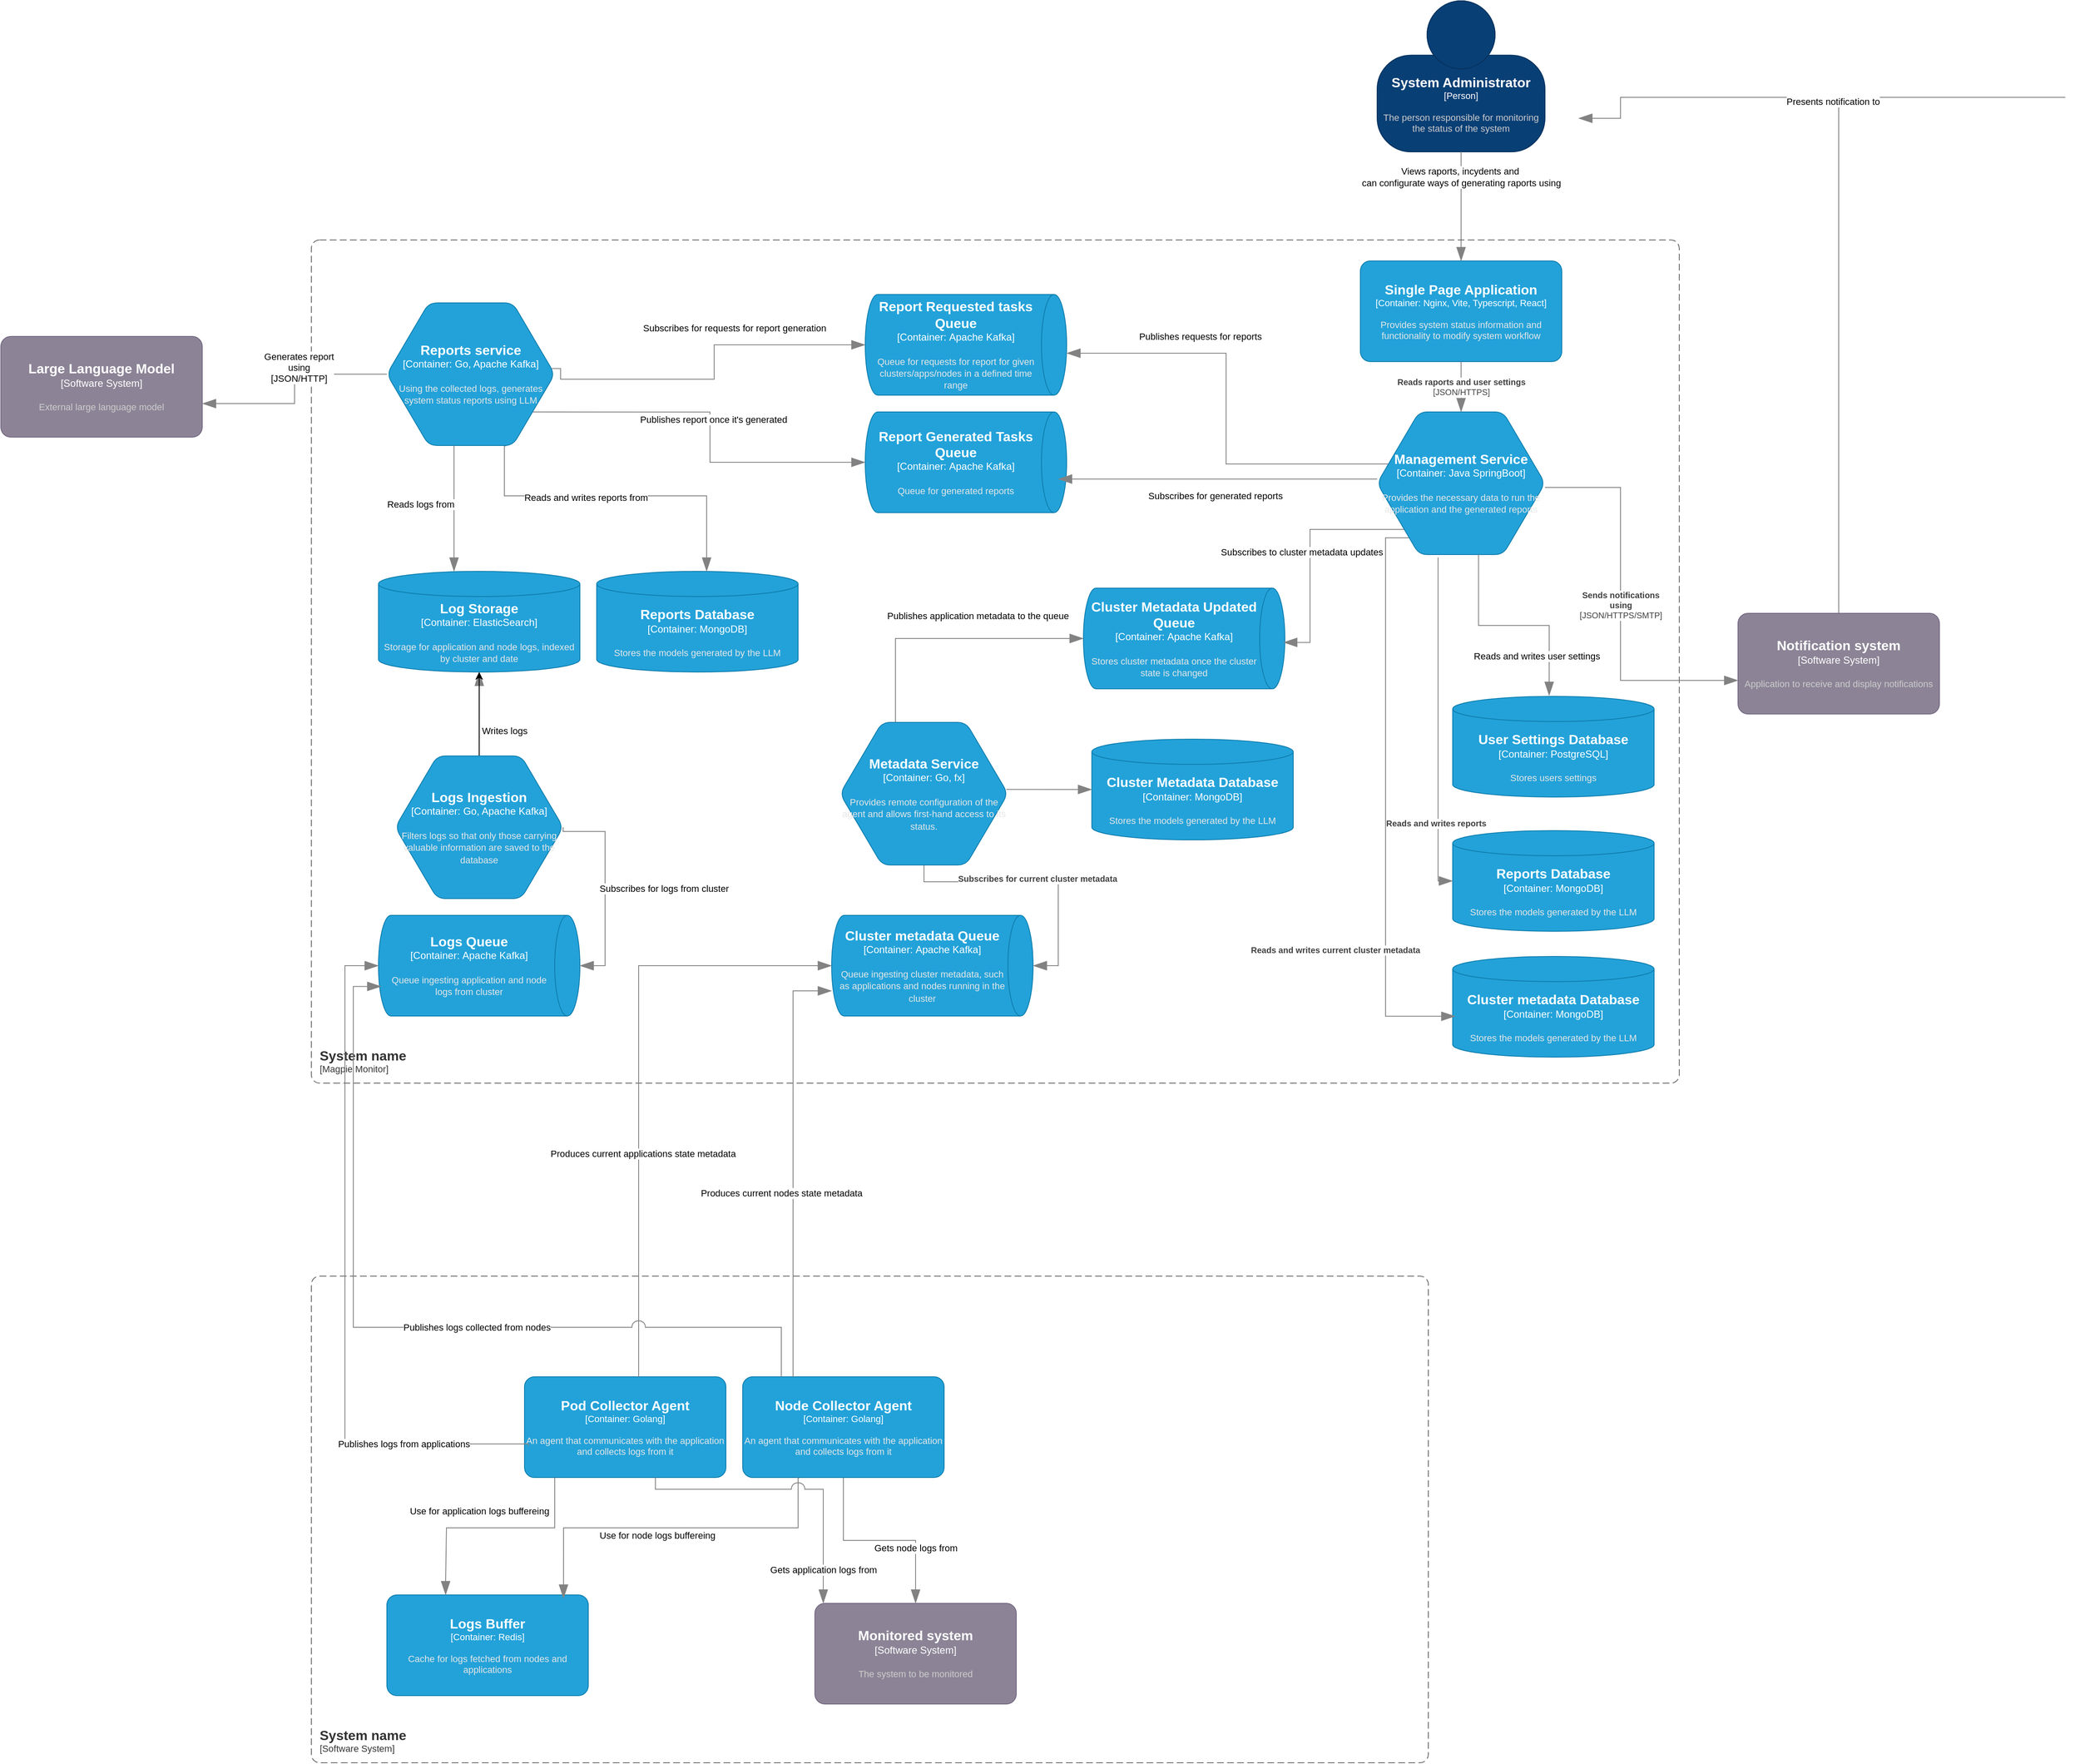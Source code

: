 <mxfile version="24.8.8">
  <diagram name="Strona-1" id="r-6NvSKqyRKvIeXgEale">
    <mxGraphModel dx="3084" dy="3438" grid="1" gridSize="10" guides="1" tooltips="1" connect="1" arrows="1" fold="1" page="1" pageScale="1" pageWidth="827" pageHeight="1169" math="0" shadow="0">
      <root>
        <mxCell id="0" />
        <mxCell id="1" parent="0" />
        <object placeholders="1" c4Name="System Administrator" c4Type="Person" c4Description="The person responsible for monitoring the status of the system" label="&lt;font style=&quot;font-size: 16px&quot;&gt;&lt;b&gt;%c4Name%&lt;/b&gt;&lt;/font&gt;&lt;div&gt;[%c4Type%]&lt;/div&gt;&lt;br&gt;&lt;div&gt;&lt;font style=&quot;font-size: 11px&quot;&gt;&lt;font color=&quot;#cccccc&quot;&gt;%c4Description%&lt;/font&gt;&lt;/div&gt;" id="ZAhxkZwERCSujFTvZFaI-46">
          <mxCell style="html=1;fontSize=11;dashed=0;whiteSpace=wrap;fillColor=#083F75;strokeColor=#06315C;fontColor=#ffffff;shape=mxgraph.c4.person2;align=center;metaEdit=1;points=[[0.5,0,0],[1,0.5,0],[1,0.75,0],[0.75,1,0],[0.5,1,0],[0.25,1,0],[0,0.75,0],[0,0.5,0]];resizable=0;" parent="1" vertex="1">
            <mxGeometry x="1180" y="-90" width="200" height="180" as="geometry" />
          </mxCell>
        </object>
        <object placeholders="1" c4Name="Monitored system" c4Type="Software System" c4Description="The system to be monitored" label="&lt;font style=&quot;font-size: 16px&quot;&gt;&lt;b&gt;%c4Name%&lt;/b&gt;&lt;/font&gt;&lt;div&gt;[%c4Type%]&lt;/div&gt;&lt;br&gt;&lt;div&gt;&lt;font style=&quot;font-size: 11px&quot;&gt;&lt;font color=&quot;#cccccc&quot;&gt;%c4Description%&lt;/font&gt;&lt;/div&gt;" id="ZAhxkZwERCSujFTvZFaI-48">
          <mxCell style="rounded=1;whiteSpace=wrap;html=1;labelBackgroundColor=none;fillColor=#8C8496;fontColor=#ffffff;align=center;arcSize=10;strokeColor=#736782;metaEdit=1;resizable=0;points=[[0.25,0,0],[0.5,0,0],[0.75,0,0],[1,0.25,0],[1,0.5,0],[1,0.75,0],[0.75,1,0],[0.5,1,0],[0.25,1,0],[0,0.75,0],[0,0.5,0],[0,0.25,0]];" parent="1" vertex="1">
            <mxGeometry x="510" y="1820" width="240" height="120" as="geometry" />
          </mxCell>
        </object>
        <object placeholders="1" c4Type="Relationship" id="ZAhxkZwERCSujFTvZFaI-51">
          <mxCell style="endArrow=blockThin;html=1;fontSize=10;fontColor=#404040;strokeWidth=1;endFill=1;strokeColor=#828282;elbow=vertical;metaEdit=1;endSize=14;startSize=14;jumpStyle=arc;jumpSize=16;rounded=0;edgeStyle=orthogonalEdgeStyle;exitX=0.5;exitY=1;exitDx=0;exitDy=0;exitPerimeter=0;entryX=0.5;entryY=0;entryDx=0;entryDy=0;entryPerimeter=0;" parent="1" source="ZAhxkZwERCSujFTvZFaI-46" target="ZAhxkZwERCSujFTvZFaI-63" edge="1">
            <mxGeometry width="240" relative="1" as="geometry">
              <mxPoint x="260" y="300" as="sourcePoint" />
              <mxPoint x="305" y="150" as="targetPoint" />
              <Array as="points">
                <mxPoint x="1280" y="90" />
              </Array>
            </mxGeometry>
          </mxCell>
        </object>
        <mxCell id="ZAhxkZwERCSujFTvZFaI-52" value="&lt;div&gt;Views raports, incydents and&amp;nbsp;&lt;/div&gt;&lt;div&gt;can configurate ways of generating raports using&lt;/div&gt;" style="edgeLabel;html=1;align=center;verticalAlign=middle;resizable=0;points=[];" parent="ZAhxkZwERCSujFTvZFaI-51" connectable="0" vertex="1">
          <mxGeometry x="-0.523" y="-1" relative="1" as="geometry">
            <mxPoint x="1" y="-1" as="offset" />
          </mxGeometry>
        </mxCell>
        <object placeholders="1" c4Type="Relationship" id="ZAhxkZwERCSujFTvZFaI-53">
          <mxCell style="endArrow=blockThin;html=1;fontSize=10;fontColor=#404040;strokeWidth=1;endFill=1;strokeColor=#828282;elbow=vertical;metaEdit=1;endSize=14;startSize=14;jumpStyle=arc;jumpSize=16;rounded=0;edgeStyle=orthogonalEdgeStyle;entryX=0.5;entryY=0;entryDx=0;entryDy=0;entryPerimeter=0;exitX=0.5;exitY=1;exitDx=0;exitDy=0;exitPerimeter=0;" parent="1" source="ZAhxkZwERCSujFTvZFaI-62" target="ZAhxkZwERCSujFTvZFaI-48" edge="1">
            <mxGeometry width="240" relative="1" as="geometry">
              <mxPoint x="329" y="1030" as="sourcePoint" />
              <mxPoint x="724" y="610" as="targetPoint" />
            </mxGeometry>
          </mxCell>
        </object>
        <mxCell id="ZAhxkZwERCSujFTvZFaI-54" value="Gets node logs from" style="edgeLabel;html=1;align=center;verticalAlign=middle;resizable=0;points=[];" parent="ZAhxkZwERCSujFTvZFaI-53" connectable="0" vertex="1">
          <mxGeometry x="-0.182" y="-4" relative="1" as="geometry">
            <mxPoint x="64" y="5" as="offset" />
          </mxGeometry>
        </mxCell>
        <object placeholders="1" c4Type="Relationship" id="ZAhxkZwERCSujFTvZFaI-57">
          <mxCell style="endArrow=blockThin;html=1;fontSize=10;fontColor=#404040;strokeWidth=1;endFill=1;strokeColor=#828282;elbow=vertical;metaEdit=1;endSize=14;startSize=14;jumpStyle=arc;jumpSize=16;rounded=0;edgeStyle=orthogonalEdgeStyle;exitX=0.5;exitY=0;exitDx=0;exitDy=0;exitPerimeter=0;" parent="1" source="ZAhxkZwERCSujFTvZFaI-59" edge="1">
            <mxGeometry width="240" relative="1" as="geometry">
              <mxPoint x="670" y="370" as="sourcePoint" />
              <mxPoint x="1420" y="50" as="targetPoint" />
              <Array as="points">
                <mxPoint x="2000" y="25" />
                <mxPoint x="1470" y="25" />
                <mxPoint x="1470" y="45" />
              </Array>
            </mxGeometry>
          </mxCell>
        </object>
        <mxCell id="ZAhxkZwERCSujFTvZFaI-58" value="Presents notification to" style="edgeLabel;html=1;align=center;verticalAlign=middle;resizable=0;points=[];" parent="ZAhxkZwERCSujFTvZFaI-57" connectable="0" vertex="1">
          <mxGeometry x="-0.182" y="-4" relative="1" as="geometry">
            <mxPoint x="-11" y="-1" as="offset" />
          </mxGeometry>
        </mxCell>
        <object placeholders="1" c4Name="Notification system" c4Type="Software System" c4Description="Application to receive and display notifications " label="&lt;font style=&quot;font-size: 16px&quot;&gt;&lt;b&gt;%c4Name%&lt;/b&gt;&lt;/font&gt;&lt;div&gt;[%c4Type%]&lt;/div&gt;&lt;br&gt;&lt;div&gt;&lt;font style=&quot;font-size: 11px&quot;&gt;&lt;font color=&quot;#cccccc&quot;&gt;%c4Description%&lt;/font&gt;&lt;/div&gt;" id="ZAhxkZwERCSujFTvZFaI-59">
          <mxCell style="rounded=1;whiteSpace=wrap;html=1;labelBackgroundColor=none;fillColor=#8C8496;fontColor=#ffffff;align=center;arcSize=10;strokeColor=#736782;metaEdit=1;resizable=0;points=[[0.25,0,0],[0.5,0,0],[0.75,0,0],[1,0.25,0],[1,0.5,0],[1,0.75,0],[0.75,1,0],[0.5,1,0],[0.25,1,0],[0,0.75,0],[0,0.5,0],[0,0.25,0]];" parent="1" vertex="1">
            <mxGeometry x="1610" y="640" width="240" height="120" as="geometry" />
          </mxCell>
        </object>
        <object placeholders="1" c4Name="System name" c4Type="SystemScopeBoundary" c4Application="Magpie Monitor" label="&lt;font style=&quot;font-size: 16px&quot;&gt;&lt;b&gt;&lt;div style=&quot;text-align: left&quot;&gt;%c4Name%&lt;/div&gt;&lt;/b&gt;&lt;/font&gt;&lt;div style=&quot;text-align: left&quot;&gt;[%c4Application%]&lt;/div&gt;" id="ZAhxkZwERCSujFTvZFaI-61">
          <mxCell style="rounded=1;fontSize=11;whiteSpace=wrap;html=1;dashed=1;arcSize=20;fillColor=none;strokeColor=#666666;fontColor=#333333;labelBackgroundColor=none;align=left;verticalAlign=bottom;labelBorderColor=none;spacingTop=0;spacing=10;dashPattern=8 4;metaEdit=1;rotatable=0;perimeter=rectanglePerimeter;noLabel=0;labelPadding=0;allowArrows=0;connectable=0;expand=0;recursiveResize=0;editable=1;pointerEvents=0;absoluteArcSize=1;points=[[0.25,0,0],[0.5,0,0],[0.75,0,0],[1,0.25,0],[1,0.5,0],[1,0.75,0],[0.75,1,0],[0.5,1,0],[0.25,1,0],[0,0.75,0],[0,0.5,0],[0,0.25,0]];" parent="1" vertex="1">
            <mxGeometry x="-90" y="195" width="1630" height="1005" as="geometry" />
          </mxCell>
        </object>
        <object placeholders="1" c4Name="Node Collector Agent" c4Type="Container" c4Technology="Golang" c4Description="An agent that communicates with the application and collects logs from it" label="&lt;font style=&quot;font-size: 16px&quot;&gt;&lt;b&gt;%c4Name%&lt;/b&gt;&lt;/font&gt;&lt;div&gt;[%c4Type%: %c4Technology%]&lt;/div&gt;&lt;br&gt;&lt;div&gt;&lt;font style=&quot;font-size: 11px&quot;&gt;&lt;font color=&quot;#E6E6E6&quot;&gt;%c4Description%&lt;/font&gt;&lt;/div&gt;" id="ZAhxkZwERCSujFTvZFaI-62">
          <mxCell style="rounded=1;whiteSpace=wrap;html=1;fontSize=11;labelBackgroundColor=none;fillColor=#23A2D9;fontColor=#ffffff;align=center;arcSize=10;strokeColor=#0E7DAD;metaEdit=1;resizable=0;points=[[0.25,0,0],[0.5,0,0],[0.75,0,0],[1,0.25,0],[1,0.5,0],[1,0.75,0],[0.75,1,0],[0.5,1,0],[0.25,1,0],[0,0.75,0],[0,0.5,0],[0,0.25,0]];" parent="1" vertex="1">
            <mxGeometry x="424" y="1550" width="240" height="120" as="geometry" />
          </mxCell>
        </object>
        <object placeholders="1" c4Name="Single Page Application" c4Type="Container" c4Technology="Nginx, Vite, Typescript, React" c4Description="Provides system status information and functionality to modify system workflow" label="&lt;font style=&quot;font-size: 16px&quot;&gt;&lt;b&gt;%c4Name%&lt;/b&gt;&lt;/font&gt;&lt;div&gt;[%c4Type%: %c4Technology%]&lt;/div&gt;&lt;br&gt;&lt;div&gt;&lt;font style=&quot;font-size: 11px&quot;&gt;&lt;font color=&quot;#E6E6E6&quot;&gt;%c4Description%&lt;/font&gt;&lt;/div&gt;" id="ZAhxkZwERCSujFTvZFaI-63">
          <mxCell style="rounded=1;whiteSpace=wrap;html=1;fontSize=11;labelBackgroundColor=none;fillColor=#23A2D9;fontColor=#ffffff;align=center;arcSize=10;strokeColor=#0E7DAD;metaEdit=1;resizable=0;points=[[0.25,0,0],[0.5,0,0],[0.75,0,0],[1,0.25,0],[1,0.5,0],[1,0.75,0],[0.75,1,0],[0.5,1,0],[0.25,1,0],[0,0.75,0],[0,0.5,0],[0,0.25,0]];" parent="1" vertex="1">
            <mxGeometry x="1160" y="220" width="240" height="120" as="geometry" />
          </mxCell>
        </object>
        <object placeholders="1" c4Name="Large Language Model" c4Type="Software System" c4Description="External large language model " label="&lt;font style=&quot;font-size: 16px&quot;&gt;&lt;b&gt;%c4Name%&lt;/b&gt;&lt;/font&gt;&lt;div&gt;[%c4Type%]&lt;/div&gt;&lt;br&gt;&lt;div&gt;&lt;font style=&quot;font-size: 11px&quot;&gt;&lt;font color=&quot;#cccccc&quot;&gt;%c4Description%&lt;/font&gt;&lt;/div&gt;" id="ZAhxkZwERCSujFTvZFaI-66">
          <mxCell style="rounded=1;whiteSpace=wrap;html=1;labelBackgroundColor=none;fillColor=#8C8496;fontColor=#ffffff;align=center;arcSize=10;strokeColor=#736782;metaEdit=1;resizable=0;points=[[0.25,0,0],[0.5,0,0],[0.75,0,0],[1,0.25,0],[1,0.5,0],[1,0.75,0],[0.75,1,0],[0.5,1,0],[0.25,1,0],[0,0.75,0],[0,0.5,0],[0,0.25,0]];" parent="1" vertex="1">
            <mxGeometry x="-460" y="310" width="240" height="120" as="geometry" />
          </mxCell>
        </object>
        <object placeholders="1" c4Name="Reports Database" c4Type="Container" c4Technology="MongoDB" c4Description="Stores the models generated by the LLM" label="&lt;font style=&quot;font-size: 16px&quot;&gt;&lt;b&gt;%c4Name%&lt;/b&gt;&lt;/font&gt;&lt;div&gt;[%c4Type%:&amp;nbsp;%c4Technology%]&lt;/div&gt;&lt;br&gt;&lt;div&gt;&lt;font style=&quot;font-size: 11px&quot;&gt;&lt;font color=&quot;#E6E6E6&quot;&gt;%c4Description%&lt;/font&gt;&lt;/div&gt;" id="ZAhxkZwERCSujFTvZFaI-76">
          <mxCell style="shape=cylinder3;size=15;whiteSpace=wrap;html=1;boundedLbl=1;rounded=0;labelBackgroundColor=none;fillColor=#23A2D9;fontSize=12;fontColor=#ffffff;align=center;strokeColor=#0E7DAD;metaEdit=1;points=[[0.5,0,0],[1,0.25,0],[1,0.5,0],[1,0.75,0],[0.5,1,0],[0,0.75,0],[0,0.5,0],[0,0.25,0]];resizable=0;" parent="1" vertex="1">
            <mxGeometry x="250" y="590" width="240" height="120" as="geometry" />
          </mxCell>
        </object>
        <object placeholders="1" c4Name="User Settings Database" c4Type="Container" c4Technology="PostgreSQL" c4Description="Stores users settings" label="&lt;font style=&quot;font-size: 16px&quot;&gt;&lt;b&gt;%c4Name%&lt;/b&gt;&lt;/font&gt;&lt;div&gt;[%c4Type%:&amp;nbsp;%c4Technology%]&lt;/div&gt;&lt;br&gt;&lt;div&gt;&lt;font style=&quot;font-size: 11px&quot;&gt;&lt;font color=&quot;#E6E6E6&quot;&gt;%c4Description%&lt;/font&gt;&lt;/div&gt;" id="ZAhxkZwERCSujFTvZFaI-79">
          <mxCell style="shape=cylinder3;size=15;whiteSpace=wrap;html=1;boundedLbl=1;rounded=0;labelBackgroundColor=none;fillColor=#23A2D9;fontSize=12;fontColor=#ffffff;align=center;strokeColor=#0E7DAD;metaEdit=1;points=[[0.5,0,0],[1,0.25,0],[1,0.5,0],[1,0.75,0],[0.5,1,0],[0,0.75,0],[0,0.5,0],[0,0.25,0]];resizable=0;" parent="1" vertex="1">
            <mxGeometry x="1270" y="739" width="240" height="120" as="geometry" />
          </mxCell>
        </object>
        <object placeholders="1" c4Type="Relationship" c4Technology="JSON/HTTPS/SMTP" c4Description="Sends notifications &#xa;using" label="&lt;div style=&quot;text-align: left&quot;&gt;&lt;div style=&quot;text-align: center&quot;&gt;&lt;b&gt;%c4Description%&lt;/b&gt;&lt;/div&gt;&lt;div style=&quot;text-align: center&quot;&gt;[%c4Technology%]&lt;/div&gt;&lt;/div&gt;" id="ZAhxkZwERCSujFTvZFaI-93">
          <mxCell style="endArrow=blockThin;html=1;fontSize=10;fontColor=#404040;strokeWidth=1;endFill=1;strokeColor=#828282;elbow=vertical;metaEdit=1;endSize=14;startSize=14;jumpStyle=arc;jumpSize=16;rounded=0;edgeStyle=orthogonalEdgeStyle;entryX=0;entryY=0.5;entryDx=0;entryDy=0;entryPerimeter=0;" parent="1" edge="1">
            <mxGeometry width="240" relative="1" as="geometry">
              <mxPoint x="1380" y="490" as="sourcePoint" />
              <mxPoint x="1610" y="720" as="targetPoint" />
              <Array as="points">
                <mxPoint x="1400" y="490" />
                <mxPoint x="1470" y="490" />
                <mxPoint x="1470" y="720" />
              </Array>
            </mxGeometry>
          </mxCell>
        </object>
        <object placeholders="1" c4Type="Relationship" c4Technology="JSON/HTTPS" c4Description="Reads raports and user settings" label="&lt;div style=&quot;text-align: left&quot;&gt;&lt;div style=&quot;text-align: center&quot;&gt;&lt;b&gt;%c4Description%&lt;/b&gt;&lt;/div&gt;&lt;div style=&quot;text-align: center&quot;&gt;[%c4Technology%]&lt;/div&gt;&lt;/div&gt;" id="ZAhxkZwERCSujFTvZFaI-94">
          <mxCell style="endArrow=blockThin;html=1;fontSize=10;fontColor=#404040;strokeWidth=1;endFill=1;strokeColor=#828282;elbow=vertical;metaEdit=1;endSize=14;startSize=14;jumpStyle=arc;jumpSize=16;rounded=0;edgeStyle=orthogonalEdgeStyle;exitX=0.5;exitY=1;exitDx=0;exitDy=0;exitPerimeter=0;entryX=0.5;entryY=0;entryDx=0;entryDy=0;entryPerimeter=0;" parent="1" source="ZAhxkZwERCSujFTvZFaI-63" target="eQmtFs-PxKMfzNlPE_j_-91" edge="1">
            <mxGeometry width="240" relative="1" as="geometry">
              <mxPoint x="1290" y="630" as="sourcePoint" />
              <mxPoint x="1280" y="440" as="targetPoint" />
            </mxGeometry>
          </mxCell>
        </object>
        <object placeholders="1" c4Name="Log Storage" c4Type="Container" c4Technology="ElasticSearch" c4Description="Storage for application and node logs, indexed by cluster and date" label="&lt;font style=&quot;font-size: 16px&quot;&gt;&lt;b&gt;%c4Name%&lt;/b&gt;&lt;/font&gt;&lt;div&gt;[%c4Type%:&amp;nbsp;%c4Technology%]&lt;/div&gt;&lt;br&gt;&lt;div&gt;&lt;font style=&quot;font-size: 11px&quot;&gt;&lt;font color=&quot;#E6E6E6&quot;&gt;%c4Description%&lt;/font&gt;&lt;/div&gt;" id="D1M34NYYOUFZSW-ZMFoi-1">
          <mxCell style="shape=cylinder3;size=15;whiteSpace=wrap;html=1;boundedLbl=1;rounded=0;labelBackgroundColor=none;fillColor=#23A2D9;fontSize=12;fontColor=#ffffff;align=center;strokeColor=#0E7DAD;metaEdit=1;points=[[0.5,0,0],[1,0.25,0],[1,0.5,0],[1,0.75,0],[0.5,1,0],[0,0.75,0],[0,0.5,0],[0,0.25,0]];resizable=0;" parent="1" vertex="1">
            <mxGeometry x="-10" y="590" width="240" height="120" as="geometry" />
          </mxCell>
        </object>
        <object placeholders="1" c4Name="Logs Queue" c4Type="Container" c4Technology="Apache Kafka" c4Description="Queue ingesting application and node logs from cluster" label="&lt;font style=&quot;font-size: 16px&quot;&gt;&lt;b&gt;%c4Name%&lt;/b&gt;&lt;/font&gt;&lt;div&gt;[%c4Type%:&amp;nbsp;%c4Technology%]&lt;/div&gt;&lt;br&gt;&lt;div&gt;&lt;font style=&quot;font-size: 11px&quot;&gt;&lt;font color=&quot;#E6E6E6&quot;&gt;%c4Description%&lt;/font&gt;&lt;/div&gt;" id="eQmtFs-PxKMfzNlPE_j_-2">
          <mxCell style="shape=cylinder3;size=15;direction=south;whiteSpace=wrap;html=1;boundedLbl=1;rounded=0;labelBackgroundColor=none;fillColor=#23A2D9;fontSize=12;fontColor=#ffffff;align=center;strokeColor=#0E7DAD;metaEdit=1;points=[[0.5,0,0],[1,0.25,0],[1,0.5,0],[1,0.75,0],[0.5,1,0],[0,0.75,0],[0,0.5,0],[0,0.25,0]];resizable=0;" vertex="1" parent="1">
            <mxGeometry x="-10" y="1000" width="240" height="120" as="geometry" />
          </mxCell>
        </object>
        <object placeholders="1" c4Name="System name" c4Type="SystemScopeBoundary" c4Application="Software System" label="&lt;font style=&quot;font-size: 16px&quot;&gt;&lt;b&gt;&lt;div style=&quot;text-align: left&quot;&gt;%c4Name%&lt;/div&gt;&lt;/b&gt;&lt;/font&gt;&lt;div style=&quot;text-align: left&quot;&gt;[%c4Application%]&lt;/div&gt;" id="eQmtFs-PxKMfzNlPE_j_-3">
          <mxCell style="rounded=1;fontSize=11;whiteSpace=wrap;html=1;dashed=1;arcSize=20;fillColor=none;strokeColor=#666666;fontColor=#333333;labelBackgroundColor=none;align=left;verticalAlign=bottom;labelBorderColor=none;spacingTop=0;spacing=10;dashPattern=8 4;metaEdit=1;rotatable=0;perimeter=rectanglePerimeter;noLabel=0;labelPadding=0;allowArrows=0;connectable=0;expand=0;recursiveResize=0;editable=1;pointerEvents=0;absoluteArcSize=1;points=[[0.25,0,0],[0.5,0,0],[0.75,0,0],[1,0.25,0],[1,0.5,0],[1,0.75,0],[0.75,1,0],[0.5,1,0],[0.25,1,0],[0,0.75,0],[0,0.5,0],[0,0.25,0]];" vertex="1" parent="1">
            <mxGeometry x="-90" y="1430" width="1331" height="580" as="geometry" />
          </mxCell>
        </object>
        <object placeholders="1" c4Name="Pod Collector Agent" c4Type="Container" c4Technology="Golang" c4Description="An agent that communicates with the application and collects logs from it" label="&lt;font style=&quot;font-size: 16px&quot;&gt;&lt;b&gt;%c4Name%&lt;/b&gt;&lt;/font&gt;&lt;div&gt;[%c4Type%: %c4Technology%]&lt;/div&gt;&lt;br&gt;&lt;div&gt;&lt;font style=&quot;font-size: 11px&quot;&gt;&lt;font color=&quot;#E6E6E6&quot;&gt;%c4Description%&lt;/font&gt;&lt;/div&gt;" id="eQmtFs-PxKMfzNlPE_j_-4">
          <mxCell style="rounded=1;whiteSpace=wrap;html=1;fontSize=11;labelBackgroundColor=none;fillColor=#23A2D9;fontColor=#ffffff;align=center;arcSize=10;strokeColor=#0E7DAD;metaEdit=1;resizable=0;points=[[0.25,0,0],[0.5,0,0],[0.75,0,0],[1,0.25,0],[1,0.5,0],[1,0.75,0],[0.75,1,0],[0.5,1,0],[0.25,1,0],[0,0.75,0],[0,0.5,0],[0,0.25,0]];" vertex="1" parent="1">
            <mxGeometry x="164" y="1550" width="240" height="120" as="geometry" />
          </mxCell>
        </object>
        <object placeholders="1" c4Name="Cluster metadata Queue" c4Type="Container" c4Technology="Apache Kafka" c4Description="Queue ingesting cluster metadata, such as applications and nodes running in the cluster" label="&lt;font style=&quot;font-size: 16px&quot;&gt;&lt;b&gt;%c4Name%&lt;/b&gt;&lt;/font&gt;&lt;div&gt;[%c4Type%:&amp;nbsp;%c4Technology%]&lt;/div&gt;&lt;br&gt;&lt;div&gt;&lt;font style=&quot;font-size: 11px&quot;&gt;&lt;font color=&quot;#E6E6E6&quot;&gt;%c4Description%&lt;/font&gt;&lt;/div&gt;" id="eQmtFs-PxKMfzNlPE_j_-6">
          <mxCell style="shape=cylinder3;size=15;direction=south;whiteSpace=wrap;html=1;boundedLbl=1;rounded=0;labelBackgroundColor=none;fillColor=#23A2D9;fontSize=12;fontColor=#ffffff;align=center;strokeColor=#0E7DAD;metaEdit=1;points=[[0.5,0,0],[1,0.25,0],[1,0.5,0],[1,0.75,0],[0.5,1,0],[0,0.75,0],[0,0.5,0],[0,0.25,0]];resizable=0;" vertex="1" parent="1">
            <mxGeometry x="530" y="1000" width="240" height="120" as="geometry" />
          </mxCell>
        </object>
        <object placeholders="1" c4Name="Report Requested tasks Queue" c4Type="Container" c4Technology="Apache Kafka" c4Description="Queue for requests for report for given clusters/apps/nodes in a defined time range" label="&lt;font style=&quot;font-size: 16px&quot;&gt;&lt;b&gt;%c4Name%&lt;/b&gt;&lt;/font&gt;&lt;div&gt;[%c4Type%:&amp;nbsp;%c4Technology%]&lt;/div&gt;&lt;br&gt;&lt;div&gt;&lt;font style=&quot;font-size: 11px&quot;&gt;&lt;font color=&quot;#E6E6E6&quot;&gt;%c4Description%&lt;/font&gt;&lt;/div&gt;" id="eQmtFs-PxKMfzNlPE_j_-12">
          <mxCell style="shape=cylinder3;size=15;direction=south;whiteSpace=wrap;html=1;boundedLbl=1;rounded=0;labelBackgroundColor=none;fillColor=#23A2D9;fontSize=12;fontColor=#ffffff;align=center;strokeColor=#0E7DAD;metaEdit=1;points=[[0.5,0,0],[1,0.25,0],[1,0.5,0],[1,0.75,0],[0.5,1,0],[0,0.75,0],[0,0.5,0],[0,0.25,0]];resizable=0;" vertex="1" parent="1">
            <mxGeometry x="570" y="260" width="240" height="120" as="geometry" />
          </mxCell>
        </object>
        <object placeholders="1" c4Name="Report Generated Tasks Queue" c4Type="Container" c4Technology="Apache Kafka" c4Description="Queue for generated reports" label="&lt;font style=&quot;font-size: 16px&quot;&gt;&lt;b&gt;%c4Name%&lt;/b&gt;&lt;/font&gt;&lt;div&gt;[%c4Type%:&amp;nbsp;%c4Technology%]&lt;/div&gt;&lt;br&gt;&lt;div&gt;&lt;font style=&quot;font-size: 11px&quot;&gt;&lt;font color=&quot;#E6E6E6&quot;&gt;%c4Description%&lt;/font&gt;&lt;/div&gt;" id="eQmtFs-PxKMfzNlPE_j_-13">
          <mxCell style="shape=cylinder3;size=15;direction=south;whiteSpace=wrap;html=1;boundedLbl=1;rounded=0;labelBackgroundColor=none;fillColor=#23A2D9;fontSize=12;fontColor=#ffffff;align=center;strokeColor=#0E7DAD;metaEdit=1;points=[[0.5,0,0],[1,0.25,0],[1,0.5,0],[1,0.75,0],[0.5,1,0],[0,0.75,0],[0,0.5,0],[0,0.25,0]];resizable=0;" vertex="1" parent="1">
            <mxGeometry x="570" y="400" width="240" height="120" as="geometry" />
          </mxCell>
        </object>
        <object placeholders="1" c4Type="Relationship" id="eQmtFs-PxKMfzNlPE_j_-20">
          <mxCell style="endArrow=blockThin;html=1;fontSize=10;fontColor=#404040;strokeWidth=1;endFill=1;strokeColor=#828282;elbow=vertical;metaEdit=1;endSize=14;startSize=14;jumpStyle=arc;jumpSize=16;rounded=0;edgeStyle=orthogonalEdgeStyle;entryX=1;entryY=0.667;entryDx=0;entryDy=0;entryPerimeter=0;exitX=0;exitY=0.5;exitDx=0;exitDy=0;exitPerimeter=0;" edge="1" parent="1" source="eQmtFs-PxKMfzNlPE_j_-86" target="ZAhxkZwERCSujFTvZFaI-66">
            <mxGeometry width="240" relative="1" as="geometry">
              <mxPoint x="-10" y="390" as="sourcePoint" />
              <mxPoint x="-210" y="560" as="targetPoint" />
            </mxGeometry>
          </mxCell>
        </object>
        <mxCell id="eQmtFs-PxKMfzNlPE_j_-24" value="Generates report &lt;br&gt;using&lt;br&gt;&lt;div&gt;[JSON/HTTP]&lt;/div&gt;" style="edgeLabel;html=1;align=center;verticalAlign=middle;resizable=0;points=[];" vertex="1" connectable="0" parent="eQmtFs-PxKMfzNlPE_j_-20">
          <mxGeometry x="0.072" y="5" relative="1" as="geometry">
            <mxPoint y="-35" as="offset" />
          </mxGeometry>
        </mxCell>
        <object placeholders="1" c4Type="Relationship" id="eQmtFs-PxKMfzNlPE_j_-28">
          <mxCell style="endArrow=blockThin;html=1;fontSize=10;fontColor=#404040;strokeWidth=1;endFill=1;strokeColor=#828282;elbow=vertical;metaEdit=1;endSize=14;startSize=14;jumpStyle=arc;jumpSize=16;rounded=0;edgeStyle=orthogonalEdgeStyle;" edge="1" parent="1" target="eQmtFs-PxKMfzNlPE_j_-34">
            <mxGeometry width="240" relative="1" as="geometry">
              <mxPoint x="606" y="790" as="sourcePoint" />
              <mxPoint x="880" y="620" as="targetPoint" />
              <Array as="points">
                <mxPoint x="606" y="670" />
              </Array>
            </mxGeometry>
          </mxCell>
        </object>
        <mxCell id="eQmtFs-PxKMfzNlPE_j_-29" value="&lt;div&gt;&lt;font&gt;Publishes application metadata to the queue&lt;/font&gt;&lt;/div&gt;&lt;div&gt;&lt;font&gt;&lt;br&gt;&lt;/font&gt;&lt;/div&gt;" style="edgeLabel;html=1;align=center;verticalAlign=middle;resizable=0;points=[];" vertex="1" connectable="0" parent="eQmtFs-PxKMfzNlPE_j_-28">
          <mxGeometry x="0.198" y="-3" relative="1" as="geometry">
            <mxPoint x="12" y="-23" as="offset" />
          </mxGeometry>
        </mxCell>
        <object placeholders="1" c4Name="Cluster Metadata Updated Queue" c4Type="Container" c4Technology="Apache Kafka" c4Description="Stores cluster metadata once the cluster state is changed" label="&lt;font style=&quot;font-size: 16px&quot;&gt;&lt;b&gt;%c4Name%&lt;/b&gt;&lt;/font&gt;&lt;div&gt;[%c4Type%:&amp;nbsp;%c4Technology%]&lt;/div&gt;&lt;br&gt;&lt;div&gt;&lt;font style=&quot;font-size: 11px&quot;&gt;&lt;font color=&quot;#E6E6E6&quot;&gt;%c4Description%&lt;/font&gt;&lt;/div&gt;" id="eQmtFs-PxKMfzNlPE_j_-34">
          <mxCell style="shape=cylinder3;size=15;direction=south;whiteSpace=wrap;html=1;boundedLbl=1;rounded=0;labelBackgroundColor=none;fillColor=#23A2D9;fontSize=12;fontColor=#ffffff;align=center;strokeColor=#0E7DAD;metaEdit=1;points=[[0.5,0,0],[1,0.25,0],[1,0.5,0],[1,0.75,0],[0.5,1,0],[0,0.75,0],[0,0.5,0],[0,0.25,0]];resizable=0;" vertex="1" parent="1">
            <mxGeometry x="830" y="610" width="240" height="120" as="geometry" />
          </mxCell>
        </object>
        <object placeholders="1" c4Type="Relationship" id="eQmtFs-PxKMfzNlPE_j_-35">
          <mxCell style="endArrow=blockThin;html=1;fontSize=10;fontColor=#404040;strokeWidth=1;endFill=1;strokeColor=#828282;elbow=vertical;metaEdit=1;endSize=14;startSize=14;jumpStyle=arc;jumpSize=16;rounded=0;edgeStyle=orthogonalEdgeStyle;entryX=0.539;entryY=0.007;entryDx=0;entryDy=0;entryPerimeter=0;" edge="1" parent="1" source="eQmtFs-PxKMfzNlPE_j_-91" target="eQmtFs-PxKMfzNlPE_j_-34">
            <mxGeometry width="240" relative="1" as="geometry">
              <mxPoint x="1160" y="540.034" as="sourcePoint" />
              <mxPoint x="1130" y="680" as="targetPoint" />
              <Array as="points">
                <mxPoint x="1100" y="540" />
                <mxPoint x="1100" y="675" />
              </Array>
            </mxGeometry>
          </mxCell>
        </object>
        <mxCell id="eQmtFs-PxKMfzNlPE_j_-36" value="Subscribes to cluster metadata updates" style="edgeLabel;html=1;align=center;verticalAlign=middle;resizable=0;points=[];" vertex="1" connectable="0" parent="eQmtFs-PxKMfzNlPE_j_-35">
          <mxGeometry x="-0.013" y="-6" relative="1" as="geometry">
            <mxPoint x="-4" y="2" as="offset" />
          </mxGeometry>
        </mxCell>
        <object placeholders="1" c4Type="Relationship" id="eQmtFs-PxKMfzNlPE_j_-38">
          <mxCell style="endArrow=blockThin;html=1;fontSize=10;fontColor=#404040;strokeWidth=1;endFill=1;strokeColor=#828282;elbow=vertical;metaEdit=1;endSize=14;startSize=14;jumpStyle=arc;jumpSize=16;rounded=0;edgeStyle=orthogonalEdgeStyle;exitX=0.983;exitY=0.46;exitDx=0;exitDy=0;exitPerimeter=0;" edge="1" parent="1" source="eQmtFs-PxKMfzNlPE_j_-86">
            <mxGeometry width="240" relative="1" as="geometry">
              <mxPoint x="230" y="360" as="sourcePoint" />
              <mxPoint x="570" y="320" as="targetPoint" />
              <Array as="points">
                <mxPoint x="207" y="361" />
                <mxPoint x="390" y="361" />
                <mxPoint x="390" y="320" />
              </Array>
            </mxGeometry>
          </mxCell>
        </object>
        <object placeholders="1" c4Type="Relationship" id="eQmtFs-PxKMfzNlPE_j_-39">
          <mxCell style="endArrow=blockThin;html=1;fontSize=10;fontColor=#404040;strokeWidth=1;endFill=1;strokeColor=#828282;elbow=vertical;metaEdit=1;endSize=14;startSize=14;jumpStyle=arc;jumpSize=16;rounded=0;edgeStyle=orthogonalEdgeStyle;exitX=0.857;exitY=0.765;exitDx=0;exitDy=0;exitPerimeter=0;" edge="1" parent="1" source="eQmtFs-PxKMfzNlPE_j_-86" target="eQmtFs-PxKMfzNlPE_j_-13">
            <mxGeometry width="240" relative="1" as="geometry">
              <mxPoint x="230" y="410" as="sourcePoint" />
              <mxPoint x="470" y="410" as="targetPoint" />
            </mxGeometry>
          </mxCell>
        </object>
        <mxCell id="eQmtFs-PxKMfzNlPE_j_-44" value="Publishes report once it&#39;s generated" style="edgeLabel;html=1;align=center;verticalAlign=middle;resizable=0;points=[];" vertex="1" connectable="0" parent="eQmtFs-PxKMfzNlPE_j_-39">
          <mxGeometry x="-0.055" y="1" relative="1" as="geometry">
            <mxPoint x="3" y="6" as="offset" />
          </mxGeometry>
        </mxCell>
        <object placeholders="1" c4Type="Relationship" id="eQmtFs-PxKMfzNlPE_j_-40">
          <mxCell style="endArrow=blockThin;html=1;fontSize=10;fontColor=#404040;strokeWidth=1;endFill=1;strokeColor=#828282;elbow=vertical;metaEdit=1;endSize=14;startSize=14;jumpStyle=arc;jumpSize=16;rounded=0;edgeStyle=orthogonalEdgeStyle;" edge="1" parent="1">
            <mxGeometry width="240" relative="1" as="geometry">
              <mxPoint x="1180" y="480" as="sourcePoint" />
              <mxPoint x="800" y="480" as="targetPoint" />
              <Array as="points">
                <mxPoint x="810" y="480" />
              </Array>
            </mxGeometry>
          </mxCell>
        </object>
        <mxCell id="eQmtFs-PxKMfzNlPE_j_-48" value="Subscribes for generated reports" style="edgeLabel;html=1;align=center;verticalAlign=middle;resizable=0;points=[];" vertex="1" connectable="0" parent="eQmtFs-PxKMfzNlPE_j_-40">
          <mxGeometry x="0.247" y="2" relative="1" as="geometry">
            <mxPoint x="44" y="18" as="offset" />
          </mxGeometry>
        </mxCell>
        <object placeholders="1" c4Type="Relationship" id="eQmtFs-PxKMfzNlPE_j_-41">
          <mxCell style="endArrow=blockThin;html=1;fontSize=10;fontColor=#404040;strokeWidth=1;endFill=1;strokeColor=#828282;elbow=vertical;metaEdit=1;endSize=14;startSize=14;jumpStyle=arc;jumpSize=16;rounded=0;edgeStyle=orthogonalEdgeStyle;exitX=0.077;exitY=0.358;exitDx=0;exitDy=0;exitPerimeter=0;" edge="1" parent="1" source="eQmtFs-PxKMfzNlPE_j_-91" target="eQmtFs-PxKMfzNlPE_j_-12">
            <mxGeometry width="240" relative="1" as="geometry">
              <mxPoint x="1160.24" y="461.72" as="sourcePoint" />
              <mxPoint x="880" y="430" as="targetPoint" />
              <Array as="points">
                <mxPoint x="1195" y="462" />
                <mxPoint x="1000" y="462" />
                <mxPoint x="1000" y="330" />
              </Array>
            </mxGeometry>
          </mxCell>
        </object>
        <mxCell id="eQmtFs-PxKMfzNlPE_j_-47" value="Publishes requests for reports" style="edgeLabel;html=1;align=center;verticalAlign=middle;resizable=0;points=[];" vertex="1" connectable="0" parent="eQmtFs-PxKMfzNlPE_j_-41">
          <mxGeometry x="0.507" relative="1" as="geometry">
            <mxPoint x="31" y="-20" as="offset" />
          </mxGeometry>
        </mxCell>
        <mxCell id="eQmtFs-PxKMfzNlPE_j_-43" value="Subscribes for requests for report generation" style="edgeLabel;html=1;align=center;verticalAlign=middle;resizable=0;points=[];" vertex="1" connectable="0" parent="1">
          <mxGeometry x="414" y="300.003" as="geometry" />
        </mxCell>
        <object placeholders="1" c4Name="Cluster Metadata Database" c4Type="Container" c4Technology="MongoDB" c4Description="Stores the models generated by the LLM" label="&lt;font style=&quot;font-size: 16px&quot;&gt;&lt;b&gt;%c4Name%&lt;/b&gt;&lt;/font&gt;&lt;div&gt;[%c4Type%:&amp;nbsp;%c4Technology%]&lt;/div&gt;&lt;br&gt;&lt;div&gt;&lt;font style=&quot;font-size: 11px&quot;&gt;&lt;font color=&quot;#E6E6E6&quot;&gt;%c4Description%&lt;/font&gt;&lt;/div&gt;" id="eQmtFs-PxKMfzNlPE_j_-49">
          <mxCell style="shape=cylinder3;size=15;whiteSpace=wrap;html=1;boundedLbl=1;rounded=0;labelBackgroundColor=none;fillColor=#23A2D9;fontSize=12;fontColor=#ffffff;align=center;strokeColor=#0E7DAD;metaEdit=1;points=[[0.5,0,0],[1,0.25,0],[1,0.5,0],[1,0.75,0],[0.5,1,0],[0,0.75,0],[0,0.5,0],[0,0.25,0]];resizable=0;" vertex="1" parent="1">
            <mxGeometry x="840" y="790" width="240" height="120" as="geometry" />
          </mxCell>
        </object>
        <object placeholders="1" c4Name="Reports Database" c4Type="Container" c4Technology="MongoDB" c4Description="Stores the models generated by the LLM" label="&lt;font style=&quot;font-size: 16px&quot;&gt;&lt;b&gt;%c4Name%&lt;/b&gt;&lt;/font&gt;&lt;div&gt;[%c4Type%:&amp;nbsp;%c4Technology%]&lt;/div&gt;&lt;br&gt;&lt;div&gt;&lt;font style=&quot;font-size: 11px&quot;&gt;&lt;font color=&quot;#E6E6E6&quot;&gt;%c4Description%&lt;/font&gt;&lt;/div&gt;" id="eQmtFs-PxKMfzNlPE_j_-50">
          <mxCell style="shape=cylinder3;size=15;whiteSpace=wrap;html=1;boundedLbl=1;rounded=0;labelBackgroundColor=none;fillColor=#23A2D9;fontSize=12;fontColor=#ffffff;align=center;strokeColor=#0E7DAD;metaEdit=1;points=[[0.5,0,0],[1,0.25,0],[1,0.5,0],[1,0.75,0],[0.5,1,0],[0,0.75,0],[0,0.5,0],[0,0.25,0]];resizable=0;" vertex="1" parent="1">
            <mxGeometry x="1270" y="899" width="240" height="120" as="geometry" />
          </mxCell>
        </object>
        <object placeholders="1" c4Name="Cluster metadata Database" c4Type="Container" c4Technology="MongoDB" c4Description="Stores the models generated by the LLM" label="&lt;font style=&quot;font-size: 16px&quot;&gt;&lt;b&gt;%c4Name%&lt;/b&gt;&lt;/font&gt;&lt;div&gt;[%c4Type%:&amp;nbsp;%c4Technology%]&lt;/div&gt;&lt;br&gt;&lt;div&gt;&lt;font style=&quot;font-size: 11px&quot;&gt;&lt;font color=&quot;#E6E6E6&quot;&gt;%c4Description%&lt;/font&gt;&lt;/div&gt;" id="eQmtFs-PxKMfzNlPE_j_-51">
          <mxCell style="shape=cylinder3;size=15;whiteSpace=wrap;html=1;boundedLbl=1;rounded=0;labelBackgroundColor=none;fillColor=#23A2D9;fontSize=12;fontColor=#ffffff;align=center;strokeColor=#0E7DAD;metaEdit=1;points=[[0.5,0,0],[1,0.25,0],[1,0.5,0],[1,0.75,0],[0.5,1,0],[0,0.75,0],[0,0.5,0],[0,0.25,0]];resizable=0;" vertex="1" parent="1">
            <mxGeometry x="1270" y="1049" width="240" height="120" as="geometry" />
          </mxCell>
        </object>
        <object placeholders="1" c4Type="Relationship" id="eQmtFs-PxKMfzNlPE_j_-54">
          <mxCell style="endArrow=blockThin;html=1;fontSize=10;fontColor=#404040;strokeWidth=1;endFill=1;strokeColor=#828282;elbow=vertical;metaEdit=1;endSize=14;startSize=14;jumpStyle=arc;jumpSize=16;rounded=0;edgeStyle=orthogonalEdgeStyle;entryX=0;entryY=0.5;entryDx=0;entryDy=0;entryPerimeter=0;exitX=0.99;exitY=0.47;exitDx=0;exitDy=0;exitPerimeter=0;" edge="1" parent="1" source="eQmtFs-PxKMfzNlPE_j_-90" target="eQmtFs-PxKMfzNlPE_j_-49">
            <mxGeometry width="240" relative="1" as="geometry">
              <mxPoint x="770" y="850" as="sourcePoint" />
              <mxPoint x="930" y="820" as="targetPoint" />
            </mxGeometry>
          </mxCell>
        </object>
        <object placeholders="1" c4Type="Relationship" id="eQmtFs-PxKMfzNlPE_j_-55">
          <mxCell style="endArrow=blockThin;html=1;fontSize=10;fontColor=#404040;strokeWidth=1;endFill=1;strokeColor=#828282;elbow=vertical;metaEdit=1;endSize=14;startSize=14;jumpStyle=arc;jumpSize=16;rounded=0;edgeStyle=orthogonalEdgeStyle;exitX=0.711;exitY=1.002;exitDx=0;exitDy=0;exitPerimeter=0;" edge="1" parent="1" source="eQmtFs-PxKMfzNlPE_j_-86" target="ZAhxkZwERCSujFTvZFaI-76">
            <mxGeometry width="240" relative="1" as="geometry">
              <mxPoint x="140" y="450" as="sourcePoint" />
              <mxPoint x="380" y="590" as="targetPoint" />
              <Array as="points">
                <mxPoint x="140" y="440" />
                <mxPoint x="140" y="500" />
                <mxPoint x="381" y="500" />
              </Array>
            </mxGeometry>
          </mxCell>
        </object>
        <mxCell id="eQmtFs-PxKMfzNlPE_j_-89" value="Reads and writes reports from" style="edgeLabel;html=1;align=center;verticalAlign=middle;resizable=0;points=[];" vertex="1" connectable="0" parent="eQmtFs-PxKMfzNlPE_j_-55">
          <mxGeometry x="-0.193" y="-2" relative="1" as="geometry">
            <mxPoint as="offset" />
          </mxGeometry>
        </mxCell>
        <object placeholders="1" c4Type="Relationship" c4Description="Reads and writes reports" label="&lt;div style=&quot;text-align: left&quot;&gt;&lt;div style=&quot;text-align: center&quot;&gt;&lt;b&gt;%c4Description%&lt;/b&gt;&lt;/div&gt;" id="eQmtFs-PxKMfzNlPE_j_-56">
          <mxCell style="endArrow=blockThin;html=1;fontSize=10;fontColor=#404040;strokeWidth=1;endFill=1;strokeColor=#828282;elbow=vertical;metaEdit=1;endSize=14;startSize=14;jumpStyle=arc;jumpSize=16;rounded=0;edgeStyle=orthogonalEdgeStyle;entryX=0;entryY=0.5;entryDx=0;entryDy=0;entryPerimeter=0;exitX=0.363;exitY=1.02;exitDx=0;exitDy=0;exitPerimeter=0;" edge="1" parent="1" source="eQmtFs-PxKMfzNlPE_j_-91" target="eQmtFs-PxKMfzNlPE_j_-50">
            <mxGeometry x="0.571" y="-3" width="240" relative="1" as="geometry">
              <mxPoint x="1220" y="560" as="sourcePoint" />
              <mxPoint x="1220" y="960" as="targetPoint" />
              <Array as="points">
                <mxPoint x="1253" y="959" />
              </Array>
              <mxPoint as="offset" />
            </mxGeometry>
          </mxCell>
        </object>
        <object placeholders="1" c4Type="Relationship" c4Description="Reads and writes current cluster metadata" label="&lt;div style=&quot;text-align: left&quot;&gt;&lt;div style=&quot;text-align: center&quot;&gt;&lt;b&gt;%c4Description%&lt;/b&gt;&lt;/div&gt;" id="eQmtFs-PxKMfzNlPE_j_-57">
          <mxCell style="endArrow=blockThin;html=1;fontSize=10;fontColor=#404040;strokeWidth=1;endFill=1;strokeColor=#828282;elbow=vertical;metaEdit=1;endSize=14;startSize=14;jumpStyle=arc;jumpSize=16;rounded=0;edgeStyle=orthogonalEdgeStyle;entryX=0.012;entryY=0.594;entryDx=0;entryDy=0;entryPerimeter=0;" edge="1" parent="1" target="eQmtFs-PxKMfzNlPE_j_-51">
            <mxGeometry x="0.525" y="-60" width="240" relative="1" as="geometry">
              <mxPoint x="1220" y="550" as="sourcePoint" />
              <mxPoint x="1190" y="1120" as="targetPoint" />
              <Array as="points">
                <mxPoint x="1190" y="1120" />
              </Array>
              <mxPoint as="offset" />
            </mxGeometry>
          </mxCell>
        </object>
        <object placeholders="1" c4Type="Relationship" c4Description="Subscribes for current cluster metadata" label="&lt;div style=&quot;text-align: left&quot;&gt;&lt;div style=&quot;text-align: center&quot;&gt;&lt;b&gt;%c4Description%&lt;/b&gt;&lt;/div&gt;" id="eQmtFs-PxKMfzNlPE_j_-58">
          <mxCell style="endArrow=blockThin;html=1;fontSize=10;fontColor=#404040;strokeWidth=1;endFill=1;strokeColor=#828282;elbow=vertical;metaEdit=1;endSize=14;startSize=14;jumpStyle=arc;jumpSize=16;rounded=0;edgeStyle=orthogonalEdgeStyle;entryX=0.5;entryY=0;entryDx=0;entryDy=0;entryPerimeter=0;exitX=0.5;exitY=1;exitDx=0;exitDy=0;exitPerimeter=0;" edge="1" parent="1" source="eQmtFs-PxKMfzNlPE_j_-90" target="eQmtFs-PxKMfzNlPE_j_-6">
            <mxGeometry width="240" relative="1" as="geometry">
              <mxPoint x="721" y="910" as="sourcePoint" />
              <mxPoint x="960" y="870" as="targetPoint" />
              <Array as="points">
                <mxPoint x="640" y="960" />
                <mxPoint x="721" y="960" />
                <mxPoint x="721" y="956" />
                <mxPoint x="800" y="956" />
                <mxPoint x="800" y="1060" />
              </Array>
            </mxGeometry>
          </mxCell>
        </object>
        <object placeholders="1" c4Type="Relationship" id="eQmtFs-PxKMfzNlPE_j_-59">
          <mxCell style="endArrow=blockThin;html=1;fontSize=10;fontColor=#404040;strokeWidth=1;endFill=1;strokeColor=#828282;elbow=vertical;metaEdit=1;endSize=14;startSize=14;jumpStyle=arc;jumpSize=16;rounded=0;edgeStyle=orthogonalEdgeStyle;exitX=0.25;exitY=0;exitDx=0;exitDy=0;exitPerimeter=0;" edge="1" parent="1" source="ZAhxkZwERCSujFTvZFaI-62" target="eQmtFs-PxKMfzNlPE_j_-6">
            <mxGeometry width="240" relative="1" as="geometry">
              <mxPoint x="550" y="1410" as="sourcePoint" />
              <mxPoint x="484" y="1060" as="targetPoint" />
              <Array as="points">
                <mxPoint x="484" y="1090" />
              </Array>
            </mxGeometry>
          </mxCell>
        </object>
        <mxCell id="eQmtFs-PxKMfzNlPE_j_-60" value="Produces current nodes state metadata" style="edgeLabel;html=1;align=center;verticalAlign=middle;resizable=0;points=[];" vertex="1" connectable="0" parent="eQmtFs-PxKMfzNlPE_j_-59">
          <mxGeometry x="-0.046" y="2" relative="1" as="geometry">
            <mxPoint x="-12" y="22" as="offset" />
          </mxGeometry>
        </mxCell>
        <object placeholders="1" c4Type="Relationship" id="eQmtFs-PxKMfzNlPE_j_-61">
          <mxCell style="endArrow=blockThin;html=1;fontSize=10;fontColor=#404040;strokeWidth=1;endFill=1;strokeColor=#828282;elbow=vertical;metaEdit=1;endSize=14;startSize=14;jumpStyle=arc;jumpSize=16;rounded=0;edgeStyle=orthogonalEdgeStyle;entryX=0.5;entryY=1;entryDx=0;entryDy=0;entryPerimeter=0;" edge="1" parent="1" target="eQmtFs-PxKMfzNlPE_j_-6">
            <mxGeometry width="240" relative="1" as="geometry">
              <mxPoint x="300" y="1550" as="sourcePoint" />
              <mxPoint x="404" y="1370" as="targetPoint" />
              <Array as="points">
                <mxPoint x="300" y="1060" />
              </Array>
            </mxGeometry>
          </mxCell>
        </object>
        <mxCell id="eQmtFs-PxKMfzNlPE_j_-64" value="Produces current applications state metadata" style="edgeLabel;html=1;align=center;verticalAlign=middle;resizable=0;points=[];" vertex="1" connectable="0" parent="1">
          <mxGeometry x="544" y="1309.999" as="geometry">
            <mxPoint x="-239" y="-26" as="offset" />
          </mxGeometry>
        </mxCell>
        <object placeholders="1" c4Type="Relationship" id="eQmtFs-PxKMfzNlPE_j_-65">
          <mxCell style="endArrow=blockThin;html=1;fontSize=10;fontColor=#404040;strokeWidth=1;endFill=1;strokeColor=#828282;elbow=vertical;metaEdit=1;endSize=14;startSize=14;jumpStyle=arc;jumpSize=16;rounded=0;edgeStyle=orthogonalEdgeStyle;entryX=0.5;entryY=1;entryDx=0;entryDy=0;entryPerimeter=0;" edge="1" parent="1" target="D1M34NYYOUFZSW-ZMFoi-1">
            <mxGeometry width="240" relative="1" as="geometry">
              <mxPoint x="110" y="850" as="sourcePoint" />
              <mxPoint x="270" y="780" as="targetPoint" />
            </mxGeometry>
          </mxCell>
        </object>
        <mxCell id="eQmtFs-PxKMfzNlPE_j_-66" value="&lt;div&gt;Writes logs&lt;/div&gt;" style="edgeLabel;html=1;align=center;verticalAlign=middle;resizable=0;points=[];" vertex="1" connectable="0" parent="eQmtFs-PxKMfzNlPE_j_-65">
          <mxGeometry x="0.165" relative="1" as="geometry">
            <mxPoint x="30" y="11" as="offset" />
          </mxGeometry>
        </mxCell>
        <object placeholders="1" c4Type="Relationship" id="eQmtFs-PxKMfzNlPE_j_-67">
          <mxCell style="endArrow=blockThin;html=1;fontSize=10;fontColor=#404040;strokeWidth=1;endFill=1;strokeColor=#828282;elbow=vertical;metaEdit=1;endSize=14;startSize=14;jumpStyle=arc;jumpSize=16;rounded=0;edgeStyle=orthogonalEdgeStyle;entryX=0.5;entryY=1;entryDx=0;entryDy=0;entryPerimeter=0;exitX=0.019;exitY=0.686;exitDx=0;exitDy=0;exitPerimeter=0;" edge="1" parent="1" source="eQmtFs-PxKMfzNlPE_j_-4" target="eQmtFs-PxKMfzNlPE_j_-2">
            <mxGeometry width="240" relative="1" as="geometry">
              <mxPoint x="140" y="1630" as="sourcePoint" />
              <mxPoint x="790" y="1330" as="targetPoint" />
              <Array as="points">
                <mxPoint x="169" y="1630" />
                <mxPoint x="-50" y="1630" />
                <mxPoint x="-50" y="1060" />
              </Array>
            </mxGeometry>
          </mxCell>
        </object>
        <mxCell id="eQmtFs-PxKMfzNlPE_j_-68" value="Publishes logs from applications" style="edgeLabel;html=1;align=center;verticalAlign=middle;resizable=0;points=[];" vertex="1" connectable="0" parent="eQmtFs-PxKMfzNlPE_j_-67">
          <mxGeometry x="0.244" y="1" relative="1" as="geometry">
            <mxPoint x="71" y="296" as="offset" />
          </mxGeometry>
        </mxCell>
        <object placeholders="1" c4Type="Relationship" id="eQmtFs-PxKMfzNlPE_j_-69">
          <mxCell style="endArrow=blockThin;html=1;fontSize=10;fontColor=#404040;strokeWidth=1;endFill=1;strokeColor=#828282;elbow=vertical;metaEdit=1;endSize=14;startSize=14;jumpStyle=arc;jumpSize=16;rounded=0;edgeStyle=orthogonalEdgeStyle;entryX=0.706;entryY=0.987;entryDx=0;entryDy=0;entryPerimeter=0;" edge="1" parent="1" target="eQmtFs-PxKMfzNlPE_j_-2">
            <mxGeometry width="240" relative="1" as="geometry">
              <mxPoint x="470" y="1550" as="sourcePoint" />
              <mxPoint x="620" y="1490" as="targetPoint" />
              <Array as="points">
                <mxPoint x="470" y="1491" />
                <mxPoint x="-40" y="1491" />
                <mxPoint x="-40" y="1085" />
              </Array>
            </mxGeometry>
          </mxCell>
        </object>
        <mxCell id="eQmtFs-PxKMfzNlPE_j_-70" value="Publishes logs collected from nodes" style="edgeLabel;html=1;align=center;verticalAlign=middle;resizable=0;points=[];" vertex="1" connectable="0" parent="eQmtFs-PxKMfzNlPE_j_-69">
          <mxGeometry x="-0.163" relative="1" as="geometry">
            <mxPoint as="offset" />
          </mxGeometry>
        </mxCell>
        <object placeholders="1" c4Name="Logs Buffer" c4Type="Container" c4Technology="Redis" c4Description="Cache for logs fetched from nodes and applications" label="&lt;font style=&quot;font-size: 16px&quot;&gt;&lt;b&gt;%c4Name%&lt;/b&gt;&lt;/font&gt;&lt;div&gt;[%c4Type%: %c4Technology%]&lt;/div&gt;&lt;br&gt;&lt;div&gt;&lt;font style=&quot;font-size: 11px&quot;&gt;&lt;font color=&quot;#E6E6E6&quot;&gt;%c4Description%&lt;/font&gt;&lt;/div&gt;" id="eQmtFs-PxKMfzNlPE_j_-72">
          <mxCell style="rounded=1;whiteSpace=wrap;html=1;fontSize=11;labelBackgroundColor=none;fillColor=#23A2D9;fontColor=#ffffff;align=center;arcSize=10;strokeColor=#0E7DAD;metaEdit=1;resizable=0;points=[[0.25,0,0],[0.5,0,0],[0.75,0,0],[1,0.25,0],[1,0.5,0],[1,0.75,0],[0.75,1,0],[0.5,1,0],[0.25,1,0],[0,0.75,0],[0,0.5,0],[0,0.25,0]];" vertex="1" parent="1">
            <mxGeometry y="1810" width="240" height="120" as="geometry" />
          </mxCell>
        </object>
        <object placeholders="1" c4Type="Relationship" id="eQmtFs-PxKMfzNlPE_j_-73">
          <mxCell style="endArrow=blockThin;html=1;fontSize=10;fontColor=#404040;strokeWidth=1;endFill=1;strokeColor=#828282;elbow=vertical;metaEdit=1;endSize=14;startSize=14;jumpStyle=arc;jumpSize=16;rounded=0;edgeStyle=orthogonalEdgeStyle;" edge="1" parent="1">
            <mxGeometry width="240" relative="1" as="geometry">
              <mxPoint x="200" y="1670" as="sourcePoint" />
              <mxPoint x="70" y="1810" as="targetPoint" />
              <Array as="points">
                <mxPoint x="200" y="1673" />
                <mxPoint x="200" y="1730" />
                <mxPoint x="71" y="1730" />
                <mxPoint x="71" y="1800" />
                <mxPoint x="70" y="1800" />
              </Array>
            </mxGeometry>
          </mxCell>
        </object>
        <mxCell id="eQmtFs-PxKMfzNlPE_j_-81" value="Use for application logs buffereing" style="edgeLabel;html=1;align=center;verticalAlign=middle;resizable=0;points=[];" vertex="1" connectable="0" parent="eQmtFs-PxKMfzNlPE_j_-73">
          <mxGeometry x="-0.06" relative="1" as="geometry">
            <mxPoint x="-23" y="-20" as="offset" />
          </mxGeometry>
        </mxCell>
        <object placeholders="1" c4Type="Relationship" id="eQmtFs-PxKMfzNlPE_j_-74">
          <mxCell style="endArrow=blockThin;html=1;fontSize=10;fontColor=#404040;strokeWidth=1;endFill=1;strokeColor=#828282;elbow=vertical;metaEdit=1;endSize=14;startSize=14;jumpStyle=arc;jumpSize=16;rounded=0;edgeStyle=orthogonalEdgeStyle;entryX=0.877;entryY=0.034;entryDx=0;entryDy=0;entryPerimeter=0;exitX=0.28;exitY=1.005;exitDx=0;exitDy=0;exitPerimeter=0;" edge="1" parent="1" source="ZAhxkZwERCSujFTvZFaI-62" target="eQmtFs-PxKMfzNlPE_j_-72">
            <mxGeometry width="240" relative="1" as="geometry">
              <mxPoint x="570" y="1680" as="sourcePoint" />
              <mxPoint x="200" y="1790" as="targetPoint" />
              <Array as="points">
                <mxPoint x="490" y="1671" />
                <mxPoint x="490" y="1730" />
                <mxPoint x="210" y="1730" />
              </Array>
            </mxGeometry>
          </mxCell>
        </object>
        <object placeholders="1" c4Type="Relationship" id="eQmtFs-PxKMfzNlPE_j_-77">
          <mxCell style="endArrow=blockThin;html=1;fontSize=10;fontColor=#404040;strokeWidth=1;endFill=1;strokeColor=#828282;elbow=vertical;metaEdit=1;endSize=14;startSize=14;jumpStyle=arc;jumpSize=16;rounded=0;edgeStyle=orthogonalEdgeStyle;exitX=0.65;exitY=1;exitDx=0;exitDy=0;exitPerimeter=0;" edge="1" parent="1" source="eQmtFs-PxKMfzNlPE_j_-4" target="ZAhxkZwERCSujFTvZFaI-48">
            <mxGeometry width="240" relative="1" as="geometry">
              <mxPoint x="320" y="1684" as="sourcePoint" />
              <mxPoint x="530" y="1820" as="targetPoint" />
              <Array as="points">
                <mxPoint x="320" y="1684" />
                <mxPoint x="520" y="1684" />
              </Array>
            </mxGeometry>
          </mxCell>
        </object>
        <mxCell id="eQmtFs-PxKMfzNlPE_j_-79" value="Use for node logs buffereing" style="edgeLabel;html=1;align=center;verticalAlign=middle;resizable=0;points=[];" connectable="0" vertex="1" parent="1">
          <mxGeometry x="330.001" y="1740.0" as="geometry">
            <mxPoint x="-8" y="-1" as="offset" />
          </mxGeometry>
        </mxCell>
        <mxCell id="eQmtFs-PxKMfzNlPE_j_-80" value="Gets application logs from" style="edgeLabel;html=1;align=center;verticalAlign=middle;resizable=0;points=[];" connectable="0" vertex="1" parent="1">
          <mxGeometry x="519.995" y="1780.0" as="geometry" />
        </mxCell>
        <object placeholders="1" c4Type="Relationship" id="eQmtFs-PxKMfzNlPE_j_-82">
          <mxCell style="endArrow=blockThin;html=1;fontSize=10;fontColor=#404040;strokeWidth=1;endFill=1;strokeColor=#828282;elbow=vertical;metaEdit=1;endSize=14;startSize=14;jumpStyle=arc;jumpSize=16;rounded=0;edgeStyle=orthogonalEdgeStyle;entryX=0.5;entryY=0;entryDx=0;entryDy=0;entryPerimeter=0;exitX=1;exitY=0.5;exitDx=0;exitDy=0;exitPerimeter=0;" edge="1" parent="1" source="eQmtFs-PxKMfzNlPE_j_-84" target="eQmtFs-PxKMfzNlPE_j_-2">
            <mxGeometry width="240" relative="1" as="geometry">
              <mxPoint x="230" y="910" as="sourcePoint" />
              <mxPoint x="570" y="800" as="targetPoint" />
              <Array as="points">
                <mxPoint x="210" y="900" />
                <mxPoint x="260" y="900" />
                <mxPoint x="260" y="1060" />
              </Array>
            </mxGeometry>
          </mxCell>
        </object>
        <mxCell id="eQmtFs-PxKMfzNlPE_j_-83" value="Subscribes for logs from cluster" style="edgeLabel;html=1;align=center;verticalAlign=middle;resizable=0;points=[];" vertex="1" connectable="0" parent="eQmtFs-PxKMfzNlPE_j_-82">
          <mxGeometry x="0.003" y="1" relative="1" as="geometry">
            <mxPoint x="69" as="offset" />
          </mxGeometry>
        </mxCell>
        <mxCell id="eQmtFs-PxKMfzNlPE_j_-85" value="" style="edgeStyle=orthogonalEdgeStyle;rounded=0;orthogonalLoop=1;jettySize=auto;html=1;exitX=0.5;exitY=0;exitDx=0;exitDy=0;exitPerimeter=0;" edge="1" parent="1" source="eQmtFs-PxKMfzNlPE_j_-84" target="D1M34NYYOUFZSW-ZMFoi-1">
          <mxGeometry relative="1" as="geometry">
            <mxPoint x="120" y="800" as="sourcePoint" />
          </mxGeometry>
        </mxCell>
        <object placeholders="1" c4Name="Logs Ingestion" c4Type="Container" c4Technology="Go, Apache Kafka" c4Description="Filters logs so that only those carrying valuable information are saved to the database" label="&lt;font style=&quot;font-size: 16px&quot;&gt;&lt;b&gt;%c4Name%&lt;/b&gt;&lt;/font&gt;&lt;div&gt;[%c4Type%:&amp;nbsp;%c4Technology%]&lt;/div&gt;&lt;br&gt;&lt;div&gt;&lt;font style=&quot;font-size: 11px&quot;&gt;&lt;font color=&quot;#E6E6E6&quot;&gt;%c4Description%&lt;/font&gt;&lt;/div&gt;" id="eQmtFs-PxKMfzNlPE_j_-84">
          <mxCell style="shape=hexagon;size=50;perimeter=hexagonPerimeter2;whiteSpace=wrap;html=1;fixedSize=1;rounded=1;labelBackgroundColor=none;fillColor=#23A2D9;fontSize=12;fontColor=#ffffff;align=center;strokeColor=#0E7DAD;metaEdit=1;points=[[0.5,0,0],[1,0.25,0],[1,0.5,0],[1,0.75,0],[0.5,1,0],[0,0.75,0],[0,0.5,0],[0,0.25,0]];resizable=0;" vertex="1" parent="1">
            <mxGeometry x="10" y="810" width="200" height="170" as="geometry" />
          </mxCell>
        </object>
        <object placeholders="1" c4Name="Reports service" c4Type="Container" c4Technology="Go, Apache Kafka" c4Description="Using the collected logs, generates system status reports using LLM" label="&lt;font style=&quot;font-size: 16px&quot;&gt;&lt;b&gt;%c4Name%&lt;/b&gt;&lt;/font&gt;&lt;div&gt;[%c4Type%:&amp;nbsp;%c4Technology%]&lt;/div&gt;&lt;br&gt;&lt;div&gt;&lt;font style=&quot;font-size: 11px&quot;&gt;&lt;font color=&quot;#E6E6E6&quot;&gt;%c4Description%&lt;/font&gt;&lt;/div&gt;" id="eQmtFs-PxKMfzNlPE_j_-86">
          <mxCell style="shape=hexagon;size=50;perimeter=hexagonPerimeter2;whiteSpace=wrap;html=1;fixedSize=1;rounded=1;labelBackgroundColor=none;fillColor=#23A2D9;fontSize=12;fontColor=#ffffff;align=center;strokeColor=#0E7DAD;metaEdit=1;points=[[0.5,0,0],[1,0.25,0],[1,0.5,0],[1,0.75,0],[0.5,1,0],[0,0.75,0],[0,0.5,0],[0,0.25,0]];resizable=0;" vertex="1" parent="1">
            <mxGeometry y="270" width="200" height="170" as="geometry" />
          </mxCell>
        </object>
        <object placeholders="1" c4Type="Relationship" id="eQmtFs-PxKMfzNlPE_j_-87">
          <mxCell style="endArrow=blockThin;html=1;fontSize=10;fontColor=#404040;strokeWidth=1;endFill=1;strokeColor=#828282;elbow=vertical;metaEdit=1;endSize=14;startSize=14;jumpStyle=arc;jumpSize=16;rounded=0;edgeStyle=orthogonalEdgeStyle;" edge="1" parent="1">
            <mxGeometry width="240" relative="1" as="geometry">
              <mxPoint x="80" y="440" as="sourcePoint" />
              <mxPoint x="80" y="590" as="targetPoint" />
            </mxGeometry>
          </mxCell>
        </object>
        <mxCell id="eQmtFs-PxKMfzNlPE_j_-88" value="Reads logs from" style="edgeLabel;html=1;align=center;verticalAlign=middle;resizable=0;points=[];" vertex="1" connectable="0" parent="1">
          <mxGeometry x="40" y="520.003" as="geometry">
            <mxPoint y="-10" as="offset" />
          </mxGeometry>
        </mxCell>
        <object placeholders="1" c4Name="Metadata Service" c4Type="Container" c4Technology="Go, fx" c4Description="Provides remote configuration of the agent and allows first-hand access to its status." label="&lt;font style=&quot;font-size: 16px&quot;&gt;&lt;b&gt;%c4Name%&lt;/b&gt;&lt;/font&gt;&lt;div&gt;[%c4Type%:&amp;nbsp;%c4Technology%]&lt;/div&gt;&lt;br&gt;&lt;div&gt;&lt;font style=&quot;font-size: 11px&quot;&gt;&lt;font color=&quot;#E6E6E6&quot;&gt;%c4Description%&lt;/font&gt;&lt;/div&gt;" id="eQmtFs-PxKMfzNlPE_j_-90">
          <mxCell style="shape=hexagon;size=50;perimeter=hexagonPerimeter2;whiteSpace=wrap;html=1;fixedSize=1;rounded=1;labelBackgroundColor=none;fillColor=#23A2D9;fontSize=12;fontColor=#ffffff;align=center;strokeColor=#0E7DAD;metaEdit=1;points=[[0.5,0,0],[1,0.25,0],[1,0.5,0],[1,0.75,0],[0.5,1,0],[0,0.75,0],[0,0.5,0],[0,0.25,0]];resizable=0;" vertex="1" parent="1">
            <mxGeometry x="540" y="770" width="200" height="170" as="geometry" />
          </mxCell>
        </object>
        <object placeholders="1" c4Name="Management Service" c4Type="Container" c4Technology="Java SpringBoot" c4Description="Provides the necessary data to run the application and the generated reports" label="&lt;font style=&quot;font-size: 16px&quot;&gt;&lt;b&gt;%c4Name%&lt;/b&gt;&lt;/font&gt;&lt;div&gt;[%c4Type%:&amp;nbsp;%c4Technology%]&lt;/div&gt;&lt;br&gt;&lt;div&gt;&lt;font style=&quot;font-size: 11px&quot;&gt;&lt;font color=&quot;#E6E6E6&quot;&gt;%c4Description%&lt;/font&gt;&lt;/div&gt;" id="eQmtFs-PxKMfzNlPE_j_-91">
          <mxCell style="shape=hexagon;size=50;perimeter=hexagonPerimeter2;whiteSpace=wrap;html=1;fixedSize=1;rounded=1;labelBackgroundColor=none;fillColor=#23A2D9;fontSize=12;fontColor=#ffffff;align=center;strokeColor=#0E7DAD;metaEdit=1;points=[[0.5,0,0],[1,0.25,0],[1,0.5,0],[1,0.75,0],[0.5,1,0],[0,0.75,0],[0,0.5,0],[0,0.25,0]];resizable=0;" vertex="1" parent="1">
            <mxGeometry x="1180" y="400" width="200" height="170" as="geometry" />
          </mxCell>
        </object>
        <object placeholders="1" c4Type="Relationship" id="eQmtFs-PxKMfzNlPE_j_-94">
          <mxCell style="endArrow=blockThin;html=1;fontSize=10;fontColor=#404040;strokeWidth=1;endFill=1;strokeColor=#828282;elbow=vertical;metaEdit=1;endSize=14;startSize=14;jumpStyle=arc;jumpSize=16;rounded=0;edgeStyle=orthogonalEdgeStyle;entryX=0.479;entryY=-0.007;entryDx=0;entryDy=0;entryPerimeter=0;exitX=0.604;exitY=0.999;exitDx=0;exitDy=0;exitPerimeter=0;" edge="1" parent="1" source="eQmtFs-PxKMfzNlPE_j_-91" target="ZAhxkZwERCSujFTvZFaI-79">
            <mxGeometry width="240" relative="1" as="geometry">
              <mxPoint x="850" y="810" as="sourcePoint" />
              <mxPoint x="1090" y="810" as="targetPoint" />
            </mxGeometry>
          </mxCell>
        </object>
        <mxCell id="eQmtFs-PxKMfzNlPE_j_-95" value="Reads and writes user settings" style="edgeLabel;html=1;align=center;verticalAlign=middle;resizable=0;points=[];" vertex="1" connectable="0" parent="eQmtFs-PxKMfzNlPE_j_-94">
          <mxGeometry x="-0.426" y="-2" relative="1" as="geometry">
            <mxPoint x="71" y="48" as="offset" />
          </mxGeometry>
        </mxCell>
      </root>
    </mxGraphModel>
  </diagram>
</mxfile>
